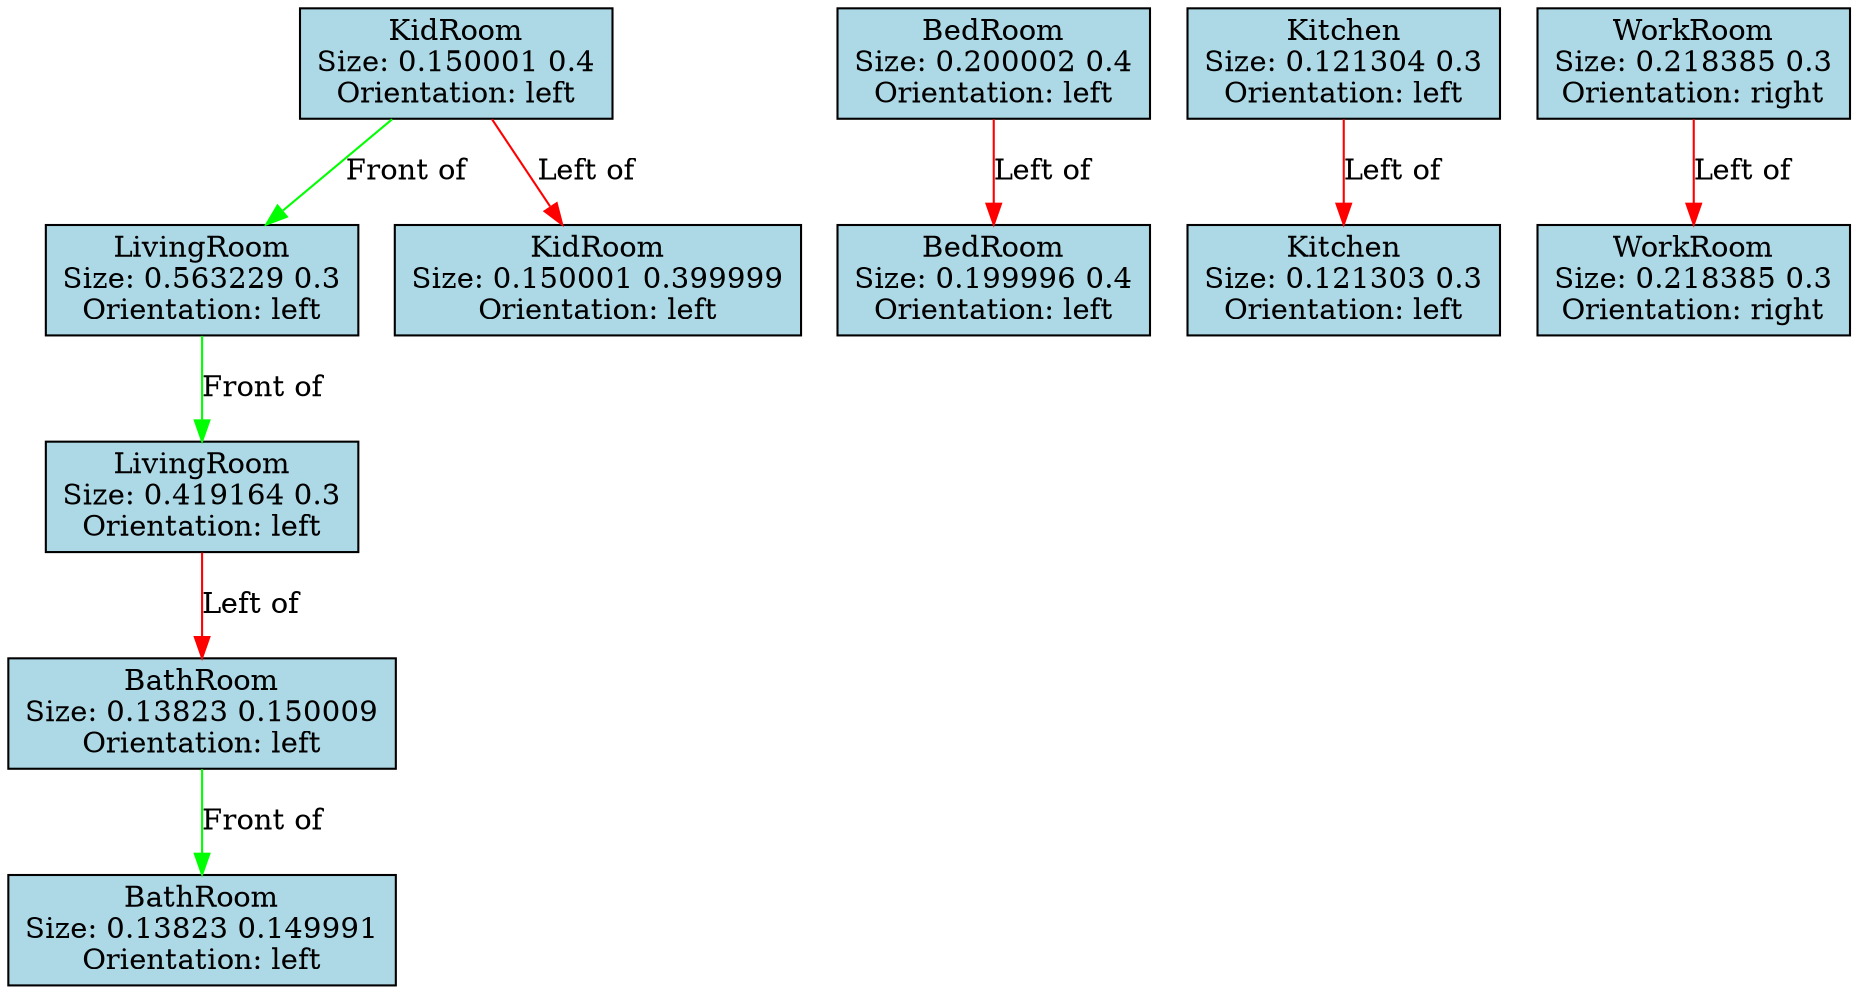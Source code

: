 digraph G {
0[label="LivingRoom\nSize: 0.563229 0.3\nOrientation: left", shape=rect, style=filled, fillcolor="lightblue", width=0.563229, height=0.3];
1[label="LivingRoom\nSize: 0.419164 0.3\nOrientation: left", shape=rect, style=filled, fillcolor="lightblue", width=0.419164, height=0.3];
2[label="BedRoom\nSize: 0.199996 0.4\nOrientation: left", shape=rect, style=filled, fillcolor="lightblue", width=0.199996, height=0.4];
3[label="BedRoom\nSize: 0.200002 0.4\nOrientation: left", shape=rect, style=filled, fillcolor="lightblue", width=0.200002, height=0.4];
4[label="Kitchen\nSize: 0.121303 0.3\nOrientation: left", shape=rect, style=filled, fillcolor="lightblue", width=0.121303, height=0.3];
5[label="Kitchen\nSize: 0.121304 0.3\nOrientation: left", shape=rect, style=filled, fillcolor="lightblue", width=0.121304, height=0.3];
6[label="KidRoom\nSize: 0.150001 0.399999\nOrientation: left", shape=rect, style=filled, fillcolor="lightblue", width=0.150001, height=0.399999];
7[label="KidRoom\nSize: 0.150001 0.4\nOrientation: left", shape=rect, style=filled, fillcolor="lightblue", width=0.150001, height=0.4];
8[label="BathRoom\nSize: 0.13823 0.150009\nOrientation: left", shape=rect, style=filled, fillcolor="lightblue", width=0.13823, height=0.150009];
9[label="BathRoom\nSize: 0.13823 0.149991\nOrientation: left", shape=rect, style=filled, fillcolor="lightblue", width=0.13823, height=0.149991];
10[label="WorkRoom\nSize: 0.218385 0.3\nOrientation: right", shape=rect, style=filled, fillcolor="lightblue", width=0.218385, height=0.3];
11[label="WorkRoom\nSize: 0.218385 0.3\nOrientation: right", shape=rect, style=filled, fillcolor="lightblue", width=0.218385, height=0.3];
0->1 [label="Front of\n", color="green"];
1->8 [label="Left of\n", color="red"];
3->2 [label="Left of\n", color="red"];
5->4 [label="Left of\n", color="red"];
7->6 [label="Left of\n", color="red"];
7->0 [label="Front of\n", color="green"];
8->9 [label="Front of\n", color="green"];
11->10 [label="Left of\n", color="red"];
}
